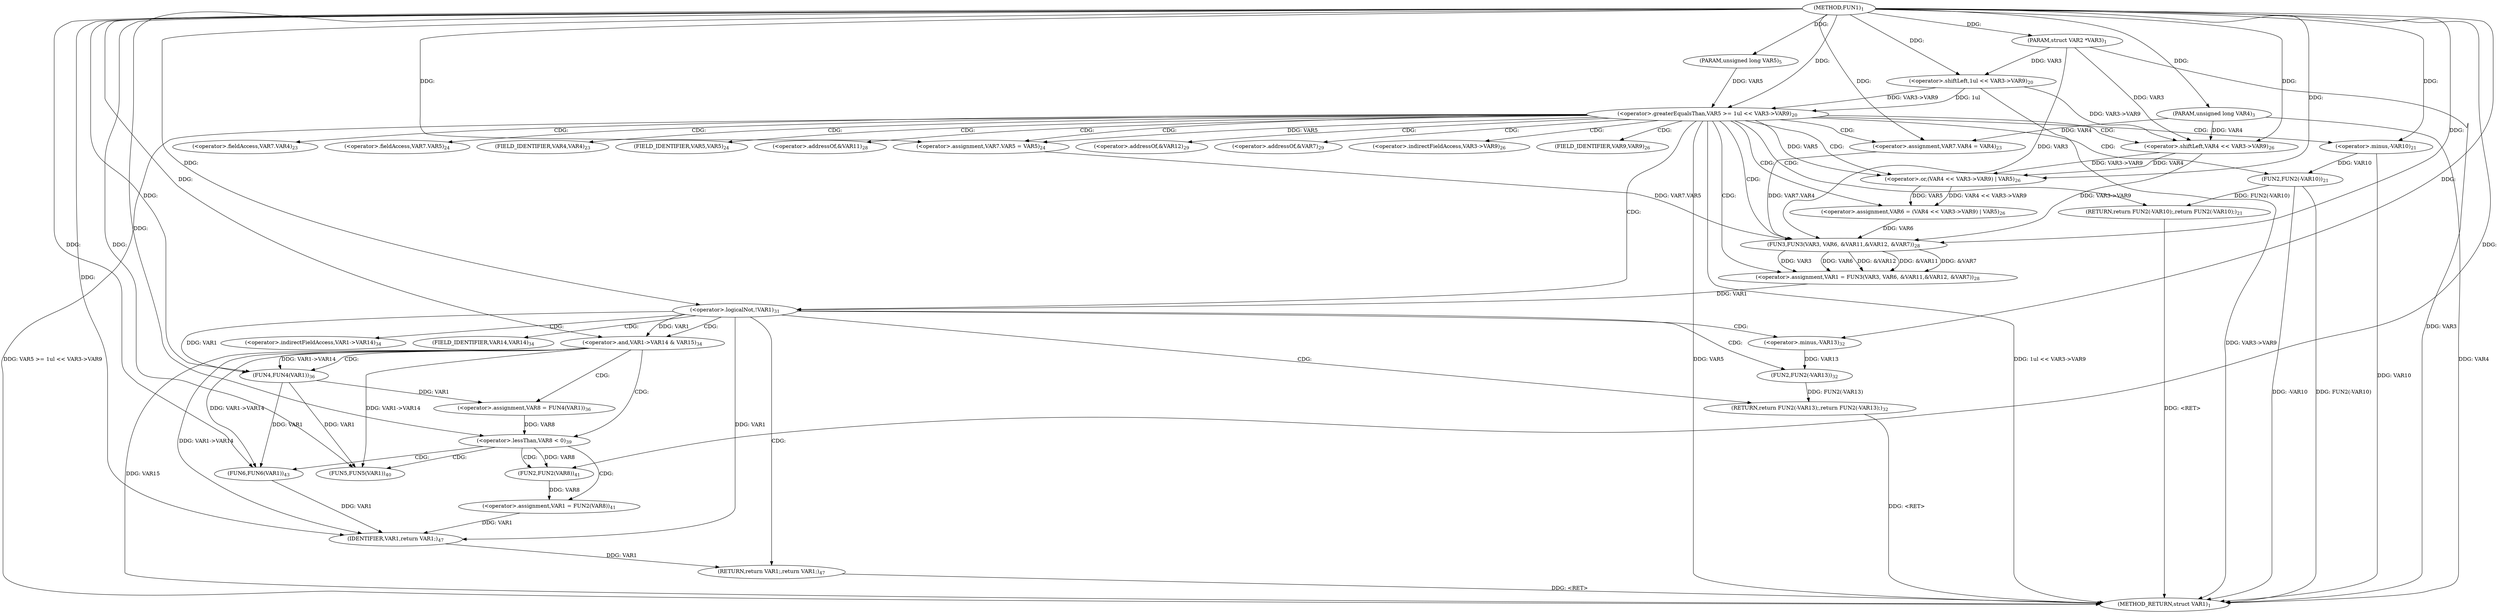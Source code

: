 digraph "FUN1" {  
"8" [label = <(METHOD,FUN1)<SUB>1</SUB>> ]
"96" [label = <(METHOD_RETURN,struct VAR1)<SUB>1</SUB>> ]
"9" [label = <(PARAM,struct VAR2 *VAR3)<SUB>1</SUB>> ]
"10" [label = <(PARAM,unsigned long VAR4)<SUB>3</SUB>> ]
"11" [label = <(PARAM,unsigned long VAR5)<SUB>5</SUB>> ]
"30" [label = <(&lt;operator&gt;.assignment,VAR7.VAR4 = VAR4)<SUB>23</SUB>> ]
"35" [label = <(&lt;operator&gt;.assignment,VAR7.VAR5 = VAR5)<SUB>24</SUB>> ]
"40" [label = <(&lt;operator&gt;.assignment,VAR6 = (VAR4 &lt;&lt; VAR3-&gt;VAR9) | VAR5)<SUB>26</SUB>> ]
"49" [label = <(&lt;operator&gt;.assignment,VAR1 = FUN3(VAR3, VAR6, &amp;VAR11,
				&amp;VAR12, &amp;VAR7))<SUB>28</SUB>> ]
"94" [label = <(RETURN,return VAR1;,return VAR1;)<SUB>47</SUB>> ]
"18" [label = <(&lt;operator&gt;.greaterEqualsThan,VAR5 &gt;= 1ul &lt;&lt; VAR3-&gt;VAR9)<SUB>20</SUB>> ]
"61" [label = <(&lt;operator&gt;.logicalNot,!VAR1)<SUB>31</SUB>> ]
"69" [label = <(&lt;operator&gt;.and,VAR1-&gt;VAR14 &amp; VAR15)<SUB>34</SUB>> ]
"95" [label = <(IDENTIFIER,VAR1,return VAR1;)<SUB>47</SUB>> ]
"26" [label = <(RETURN,return FUN2(-VAR10);,return FUN2(-VAR10);)<SUB>21</SUB>> ]
"42" [label = <(&lt;operator&gt;.or,(VAR4 &lt;&lt; VAR3-&gt;VAR9) | VAR5)<SUB>26</SUB>> ]
"51" [label = <(FUN3,FUN3(VAR3, VAR6, &amp;VAR11,
				&amp;VAR12, &amp;VAR7))<SUB>28</SUB>> ]
"64" [label = <(RETURN,return FUN2(-VAR13);,return FUN2(-VAR13);)<SUB>32</SUB>> ]
"75" [label = <(&lt;operator&gt;.assignment,VAR8 = FUN4(VAR1))<SUB>36</SUB>> ]
"20" [label = <(&lt;operator&gt;.shiftLeft,1ul &lt;&lt; VAR3-&gt;VAR9)<SUB>20</SUB>> ]
"27" [label = <(FUN2,FUN2(-VAR10))<SUB>21</SUB>> ]
"43" [label = <(&lt;operator&gt;.shiftLeft,VAR4 &lt;&lt; VAR3-&gt;VAR9)<SUB>26</SUB>> ]
"65" [label = <(FUN2,FUN2(-VAR13))<SUB>32</SUB>> ]
"80" [label = <(&lt;operator&gt;.lessThan,VAR8 &lt; 0)<SUB>39</SUB>> ]
"77" [label = <(FUN4,FUN4(VAR1))<SUB>36</SUB>> ]
"84" [label = <(FUN5,FUN5(VAR1))<SUB>40</SUB>> ]
"86" [label = <(&lt;operator&gt;.assignment,VAR1 = FUN2(VAR8))<SUB>41</SUB>> ]
"28" [label = <(&lt;operator&gt;.minus,-VAR10)<SUB>21</SUB>> ]
"66" [label = <(&lt;operator&gt;.minus,-VAR13)<SUB>32</SUB>> ]
"92" [label = <(FUN6,FUN6(VAR1))<SUB>43</SUB>> ]
"88" [label = <(FUN2,FUN2(VAR8))<SUB>41</SUB>> ]
"31" [label = <(&lt;operator&gt;.fieldAccess,VAR7.VAR4)<SUB>23</SUB>> ]
"36" [label = <(&lt;operator&gt;.fieldAccess,VAR7.VAR5)<SUB>24</SUB>> ]
"33" [label = <(FIELD_IDENTIFIER,VAR4,VAR4)<SUB>23</SUB>> ]
"38" [label = <(FIELD_IDENTIFIER,VAR5,VAR5)<SUB>24</SUB>> ]
"54" [label = <(&lt;operator&gt;.addressOf,&amp;VAR11)<SUB>28</SUB>> ]
"56" [label = <(&lt;operator&gt;.addressOf,&amp;VAR12)<SUB>29</SUB>> ]
"58" [label = <(&lt;operator&gt;.addressOf,&amp;VAR7)<SUB>29</SUB>> ]
"70" [label = <(&lt;operator&gt;.indirectFieldAccess,VAR1-&gt;VAR14)<SUB>34</SUB>> ]
"45" [label = <(&lt;operator&gt;.indirectFieldAccess,VAR3-&gt;VAR9)<SUB>26</SUB>> ]
"72" [label = <(FIELD_IDENTIFIER,VAR14,VAR14)<SUB>34</SUB>> ]
"47" [label = <(FIELD_IDENTIFIER,VAR9,VAR9)<SUB>26</SUB>> ]
  "94" -> "96"  [ label = "DDG: &lt;RET&gt;"] 
  "26" -> "96"  [ label = "DDG: &lt;RET&gt;"] 
  "64" -> "96"  [ label = "DDG: &lt;RET&gt;"] 
  "9" -> "96"  [ label = "DDG: VAR3"] 
  "10" -> "96"  [ label = "DDG: VAR4"] 
  "18" -> "96"  [ label = "DDG: VAR5"] 
  "20" -> "96"  [ label = "DDG: VAR3-&gt;VAR9"] 
  "18" -> "96"  [ label = "DDG: 1ul &lt;&lt; VAR3-&gt;VAR9"] 
  "18" -> "96"  [ label = "DDG: VAR5 &gt;= 1ul &lt;&lt; VAR3-&gt;VAR9"] 
  "28" -> "96"  [ label = "DDG: VAR10"] 
  "27" -> "96"  [ label = "DDG: -VAR10"] 
  "27" -> "96"  [ label = "DDG: FUN2(-VAR10)"] 
  "69" -> "96"  [ label = "DDG: VAR15"] 
  "8" -> "9"  [ label = "DDG: "] 
  "8" -> "10"  [ label = "DDG: "] 
  "8" -> "11"  [ label = "DDG: "] 
  "10" -> "30"  [ label = "DDG: VAR4"] 
  "8" -> "30"  [ label = "DDG: "] 
  "18" -> "35"  [ label = "DDG: VAR5"] 
  "8" -> "35"  [ label = "DDG: "] 
  "42" -> "40"  [ label = "DDG: VAR4 &lt;&lt; VAR3-&gt;VAR9"] 
  "42" -> "40"  [ label = "DDG: VAR5"] 
  "51" -> "49"  [ label = "DDG: &amp;VAR12"] 
  "51" -> "49"  [ label = "DDG: &amp;VAR11"] 
  "51" -> "49"  [ label = "DDG: &amp;VAR7"] 
  "51" -> "49"  [ label = "DDG: VAR3"] 
  "51" -> "49"  [ label = "DDG: VAR6"] 
  "95" -> "94"  [ label = "DDG: VAR1"] 
  "92" -> "95"  [ label = "DDG: VAR1"] 
  "86" -> "95"  [ label = "DDG: VAR1"] 
  "69" -> "95"  [ label = "DDG: VAR1-&gt;VAR14"] 
  "61" -> "95"  [ label = "DDG: VAR1"] 
  "8" -> "95"  [ label = "DDG: "] 
  "11" -> "18"  [ label = "DDG: VAR5"] 
  "8" -> "18"  [ label = "DDG: "] 
  "20" -> "18"  [ label = "DDG: 1ul"] 
  "20" -> "18"  [ label = "DDG: VAR3-&gt;VAR9"] 
  "27" -> "26"  [ label = "DDG: FUN2(-VAR10)"] 
  "43" -> "42"  [ label = "DDG: VAR4"] 
  "43" -> "42"  [ label = "DDG: VAR3-&gt;VAR9"] 
  "8" -> "42"  [ label = "DDG: "] 
  "18" -> "42"  [ label = "DDG: VAR5"] 
  "9" -> "51"  [ label = "DDG: VAR3"] 
  "43" -> "51"  [ label = "DDG: VAR3-&gt;VAR9"] 
  "8" -> "51"  [ label = "DDG: "] 
  "40" -> "51"  [ label = "DDG: VAR6"] 
  "30" -> "51"  [ label = "DDG: VAR7.VAR4"] 
  "35" -> "51"  [ label = "DDG: VAR7.VAR5"] 
  "49" -> "61"  [ label = "DDG: VAR1"] 
  "8" -> "61"  [ label = "DDG: "] 
  "65" -> "64"  [ label = "DDG: FUN2(-VAR13)"] 
  "61" -> "69"  [ label = "DDG: VAR1"] 
  "8" -> "69"  [ label = "DDG: "] 
  "77" -> "75"  [ label = "DDG: VAR1"] 
  "8" -> "20"  [ label = "DDG: "] 
  "9" -> "20"  [ label = "DDG: VAR3"] 
  "8" -> "43"  [ label = "DDG: "] 
  "10" -> "43"  [ label = "DDG: VAR4"] 
  "9" -> "43"  [ label = "DDG: VAR3"] 
  "20" -> "43"  [ label = "DDG: VAR3-&gt;VAR9"] 
  "28" -> "27"  [ label = "DDG: VAR10"] 
  "66" -> "65"  [ label = "DDG: VAR13"] 
  "61" -> "77"  [ label = "DDG: VAR1"] 
  "69" -> "77"  [ label = "DDG: VAR1-&gt;VAR14"] 
  "8" -> "77"  [ label = "DDG: "] 
  "75" -> "80"  [ label = "DDG: VAR8"] 
  "8" -> "80"  [ label = "DDG: "] 
  "88" -> "86"  [ label = "DDG: VAR8"] 
  "8" -> "28"  [ label = "DDG: "] 
  "8" -> "66"  [ label = "DDG: "] 
  "69" -> "84"  [ label = "DDG: VAR1-&gt;VAR14"] 
  "77" -> "84"  [ label = "DDG: VAR1"] 
  "8" -> "84"  [ label = "DDG: "] 
  "80" -> "88"  [ label = "DDG: VAR8"] 
  "8" -> "88"  [ label = "DDG: "] 
  "69" -> "92"  [ label = "DDG: VAR1-&gt;VAR14"] 
  "77" -> "92"  [ label = "DDG: VAR1"] 
  "8" -> "92"  [ label = "DDG: "] 
  "18" -> "47"  [ label = "CDG: "] 
  "18" -> "30"  [ label = "CDG: "] 
  "18" -> "49"  [ label = "CDG: "] 
  "18" -> "26"  [ label = "CDG: "] 
  "18" -> "42"  [ label = "CDG: "] 
  "18" -> "51"  [ label = "CDG: "] 
  "18" -> "28"  [ label = "CDG: "] 
  "18" -> "38"  [ label = "CDG: "] 
  "18" -> "56"  [ label = "CDG: "] 
  "18" -> "45"  [ label = "CDG: "] 
  "18" -> "27"  [ label = "CDG: "] 
  "18" -> "40"  [ label = "CDG: "] 
  "18" -> "35"  [ label = "CDG: "] 
  "18" -> "54"  [ label = "CDG: "] 
  "18" -> "43"  [ label = "CDG: "] 
  "18" -> "58"  [ label = "CDG: "] 
  "18" -> "33"  [ label = "CDG: "] 
  "18" -> "61"  [ label = "CDG: "] 
  "18" -> "36"  [ label = "CDG: "] 
  "18" -> "31"  [ label = "CDG: "] 
  "61" -> "94"  [ label = "CDG: "] 
  "61" -> "64"  [ label = "CDG: "] 
  "61" -> "66"  [ label = "CDG: "] 
  "61" -> "72"  [ label = "CDG: "] 
  "61" -> "69"  [ label = "CDG: "] 
  "61" -> "65"  [ label = "CDG: "] 
  "61" -> "70"  [ label = "CDG: "] 
  "69" -> "77"  [ label = "CDG: "] 
  "69" -> "75"  [ label = "CDG: "] 
  "69" -> "80"  [ label = "CDG: "] 
  "80" -> "84"  [ label = "CDG: "] 
  "80" -> "92"  [ label = "CDG: "] 
  "80" -> "88"  [ label = "CDG: "] 
  "80" -> "86"  [ label = "CDG: "] 
}
